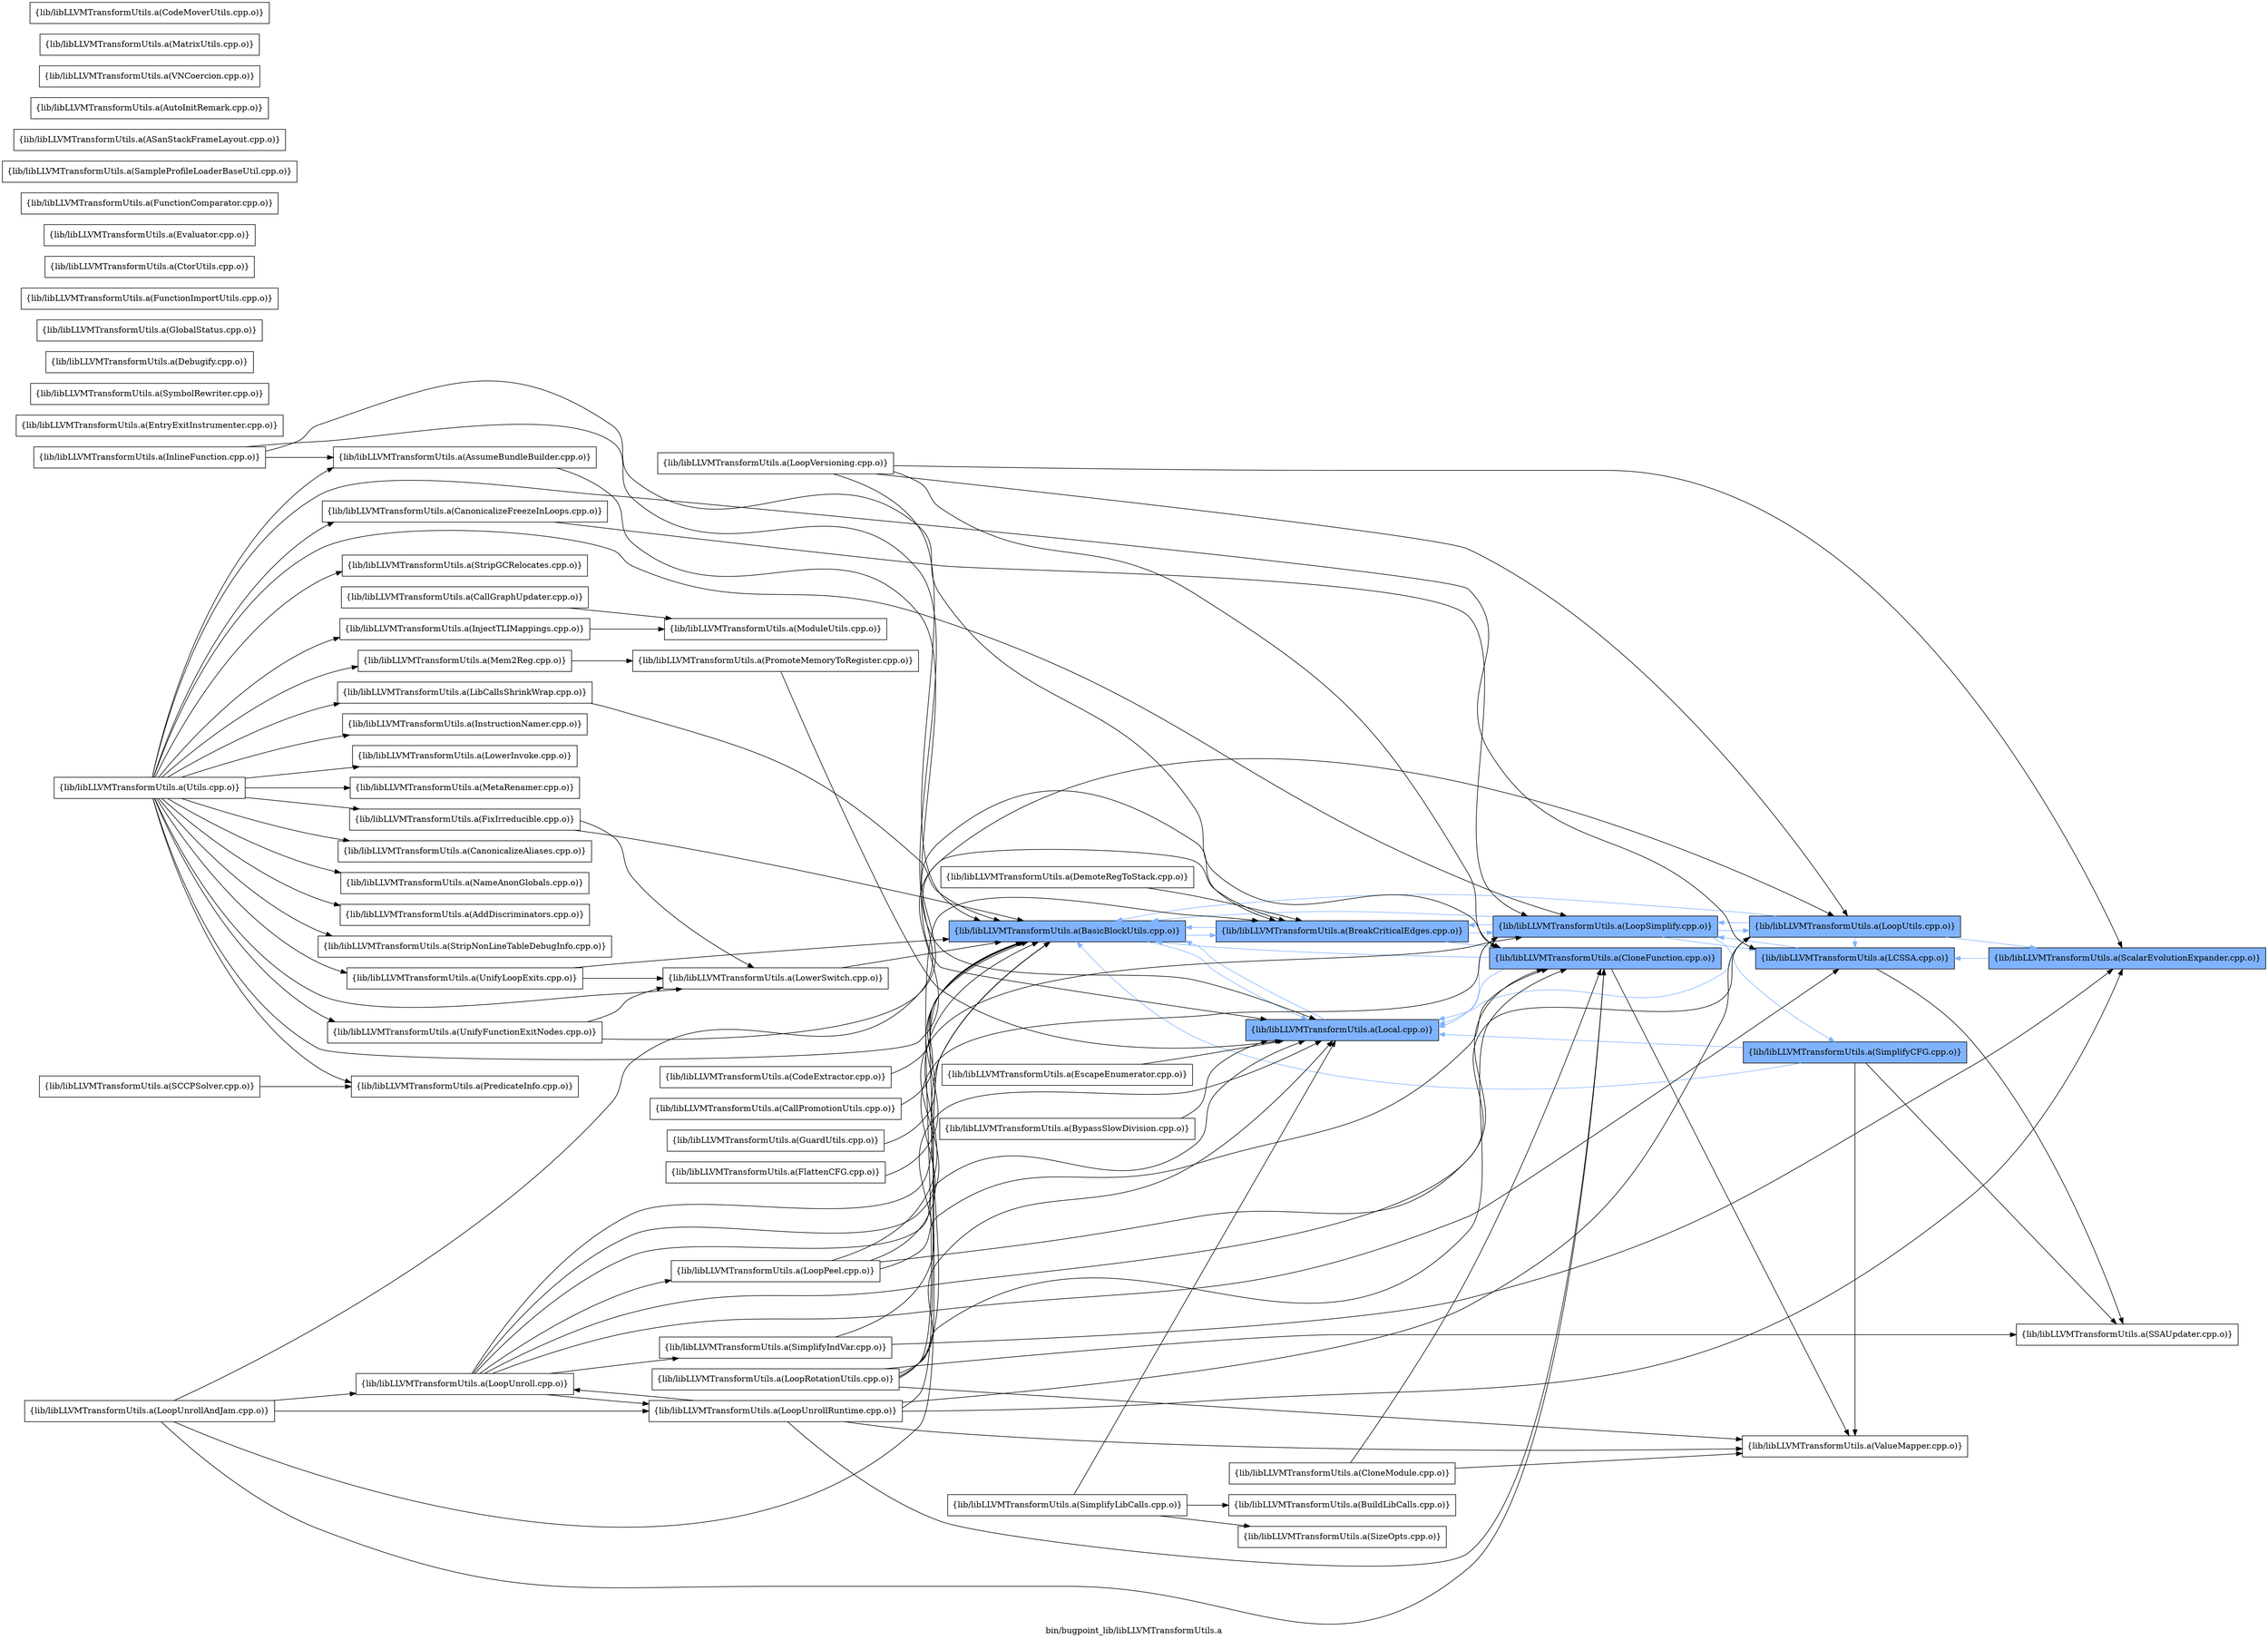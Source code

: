 digraph "bin/bugpoint_lib/libLLVMTransformUtils.a" {
	label="bin/bugpoint_lib/libLLVMTransformUtils.a";
	rankdir=LR;
	{ rank=same; Node0x561097928378;  }
	{ rank=same; Node0x561097927bf8; Node0x561097937c38;  }
	{ rank=same; Node0x56109792c3d8; Node0x561097921e88;  }
	{ rank=same; Node0x561097929778; Node0x561097934178; Node0x56109791ff48; Node0x561097921ac8;  }
	{ rank=same; Node0x561097928378;  }
	{ rank=same; Node0x561097927bf8; Node0x561097937c38;  }
	{ rank=same; Node0x56109792c3d8; Node0x561097921e88;  }
	{ rank=same; Node0x561097929778; Node0x561097934178; Node0x56109791ff48; Node0x561097921ac8;  }

	Node0x561097928378 [shape=record,shape=box,group=1,style=filled,fillcolor="0.600000 0.5 1",label="{lib/libLLVMTransformUtils.a(BasicBlockUtils.cpp.o)}"];
	Node0x561097928378 -> Node0x561097927bf8[color="0.600000 0.5 1"];
	Node0x561097928378 -> Node0x561097937c38[color="0.600000 0.5 1"];
	Node0x5610979176b8 [shape=record,shape=box,group=0,label="{lib/libLLVMTransformUtils.a(CloneModule.cpp.o)}"];
	Node0x5610979176b8 -> Node0x56109792c3d8;
	Node0x5610979176b8 -> Node0x561097929778;
	Node0x561097937c38 [shape=record,shape=box,group=1,style=filled,fillcolor="0.600000 0.5 1",label="{lib/libLLVMTransformUtils.a(Local.cpp.o)}"];
	Node0x561097937c38 -> Node0x561097928378[color="0.600000 0.5 1"];
	Node0x561097921ac8 [shape=record,shape=box,group=1,style=filled,fillcolor="0.600000 0.5 1",label="{lib/libLLVMTransformUtils.a(SimplifyCFG.cpp.o)}"];
	Node0x561097921ac8 -> Node0x561097928378[color="0.600000 0.5 1"];
	Node0x561097921ac8 -> Node0x561097937c38[color="0.600000 0.5 1"];
	Node0x561097921ac8 -> Node0x561097921578;
	Node0x561097921ac8 -> Node0x561097929778;
	Node0x561097929778 [shape=record,shape=box,group=0,label="{lib/libLLVMTransformUtils.a(ValueMapper.cpp.o)}"];
	Node0x561097927bf8 [shape=record,shape=box,group=1,style=filled,fillcolor="0.600000 0.5 1",label="{lib/libLLVMTransformUtils.a(BreakCriticalEdges.cpp.o)}"];
	Node0x561097927bf8 -> Node0x561097928378[color="0.600000 0.5 1"];
	Node0x561097927bf8 -> Node0x56109792c3d8[color="0.600000 0.5 1"];
	Node0x561097927bf8 -> Node0x561097921e88[color="0.600000 0.5 1"];
	Node0x56109791b8a8 [shape=record,shape=box,group=0,label="{lib/libLLVMTransformUtils.a(EntryExitInstrumenter.cpp.o)}"];
	Node0x56109791ced8 [shape=record,shape=box,group=0,label="{lib/libLLVMTransformUtils.a(FixIrreducible.cpp.o)}"];
	Node0x56109791ced8 -> Node0x561097928378;
	Node0x56109791ced8 -> Node0x56109791eb48;
	Node0x561097935de8 [shape=record,shape=box,group=0,label="{lib/libLLVMTransformUtils.a(InjectTLIMappings.cpp.o)}"];
	Node0x561097935de8 -> Node0x561097923fa8;
	Node0x561097933e08 [shape=record,shape=box,group=0,label="{lib/libLLVMTransformUtils.a(InstructionNamer.cpp.o)}"];
	Node0x561097934178 [shape=record,shape=box,group=1,style=filled,fillcolor="0.600000 0.5 1",label="{lib/libLLVMTransformUtils.a(LCSSA.cpp.o)}"];
	Node0x561097934178 -> Node0x561097921e88[color="0.600000 0.5 1"];
	Node0x561097934178 -> Node0x561097921578;
	Node0x5610979348f8 [shape=record,shape=box,group=0,label="{lib/libLLVMTransformUtils.a(LibCallsShrinkWrap.cpp.o)}"];
	Node0x5610979348f8 -> Node0x561097928378;
	Node0x561097921e88 [shape=record,shape=box,group=1,style=filled,fillcolor="0.600000 0.5 1",label="{lib/libLLVMTransformUtils.a(LoopSimplify.cpp.o)}"];
	Node0x561097921e88 -> Node0x561097928378[color="0.600000 0.5 1"];
	Node0x561097921e88 -> Node0x561097927bf8[color="0.600000 0.5 1"];
	Node0x561097921e88 -> Node0x561097934178[color="0.600000 0.5 1"];
	Node0x561097921e88 -> Node0x561097937c38[color="0.600000 0.5 1"];
	Node0x561097921e88 -> Node0x56109791ff48[color="0.600000 0.5 1"];
	Node0x561097921e88 -> Node0x561097921ac8[color="0.600000 0.5 1"];
	Node0x56109791fae8 [shape=record,shape=box,group=0,label="{lib/libLLVMTransformUtils.a(LowerInvoke.cpp.o)}"];
	Node0x56109791eb48 [shape=record,shape=box,group=0,label="{lib/libLLVMTransformUtils.a(LowerSwitch.cpp.o)}"];
	Node0x56109791eb48 -> Node0x561097928378;
	Node0x56109791e698 [shape=record,shape=box,group=0,label="{lib/libLLVMTransformUtils.a(Mem2Reg.cpp.o)}"];
	Node0x56109791e698 -> Node0x5610979208a8;
	Node0x5610979237d8 [shape=record,shape=box,group=0,label="{lib/libLLVMTransformUtils.a(MetaRenamer.cpp.o)}"];
	Node0x56109792cc98 [shape=record,shape=box,group=0,label="{lib/libLLVMTransformUtils.a(SymbolRewriter.cpp.o)}"];
	Node0x56109792c298 [shape=record,shape=box,group=0,label="{lib/libLLVMTransformUtils.a(UnifyFunctionExitNodes.cpp.o)}"];
	Node0x56109792c298 -> Node0x561097927bf8;
	Node0x56109792c298 -> Node0x56109791eb48;
	Node0x56109792bac8 [shape=record,shape=box,group=0,label="{lib/libLLVMTransformUtils.a(UnifyLoopExits.cpp.o)}"];
	Node0x56109792bac8 -> Node0x561097928378;
	Node0x56109792bac8 -> Node0x56109791eb48;
	Node0x56109792b2a8 [shape=record,shape=box,group=0,label="{lib/libLLVMTransformUtils.a(Utils.cpp.o)}"];
	Node0x56109792b2a8 -> Node0x561097930e88;
	Node0x56109792b2a8 -> Node0x561097927bf8;
	Node0x56109792b2a8 -> Node0x56109792aad8;
	Node0x56109792b2a8 -> Node0x56109792a358;
	Node0x56109792b2a8 -> Node0x56109791ced8;
	Node0x56109792b2a8 -> Node0x561097935de8;
	Node0x56109792b2a8 -> Node0x561097933e08;
	Node0x56109792b2a8 -> Node0x561097934178;
	Node0x56109792b2a8 -> Node0x5610979348f8;
	Node0x56109792b2a8 -> Node0x561097921e88;
	Node0x56109792b2a8 -> Node0x56109791fae8;
	Node0x56109792b2a8 -> Node0x56109791eb48;
	Node0x56109792b2a8 -> Node0x56109791e698;
	Node0x56109792b2a8 -> Node0x5610979237d8;
	Node0x56109792b2a8 -> Node0x561097923c88;
	Node0x56109792b2a8 -> Node0x5610979249a8;
	Node0x56109792b2a8 -> Node0x56109792c298;
	Node0x56109792b2a8 -> Node0x56109792bac8;
	Node0x56109792b2a8 -> Node0x56109792ac18;
	Node0x56109792b2a8 -> Node0x56109792a808;
	Node0x56109792b2a8 -> Node0x56109792a128;
	Node0x561097929868 [shape=record,shape=box,group=0,label="{lib/libLLVMTransformUtils.a(BypassSlowDivision.cpp.o)}"];
	Node0x561097929868 -> Node0x561097937c38;
	Node0x56109792dbe8 [shape=record,shape=box,group=0,label="{lib/libLLVMTransformUtils.a(SimplifyLibCalls.cpp.o)}"];
	Node0x56109792dbe8 -> Node0x561097927888;
	Node0x56109792dbe8 -> Node0x561097937c38;
	Node0x56109792dbe8 -> Node0x56109792d0f8;
	Node0x56109792d0f8 [shape=record,shape=box,group=0,label="{lib/libLLVMTransformUtils.a(SizeOpts.cpp.o)}"];
	Node0x56109791fdb8 [shape=record,shape=box,group=1,style=filled,fillcolor="0.600000 0.5 1",label="{lib/libLLVMTransformUtils.a(ScalarEvolutionExpander.cpp.o)}"];
	Node0x56109791fdb8 -> Node0x561097934178[color="0.600000 0.5 1"];
	Node0x561097935758 [shape=record,shape=box,group=0,label="{lib/libLLVMTransformUtils.a(InlineFunction.cpp.o)}"];
	Node0x561097935758 -> Node0x561097930e88;
	Node0x561097935758 -> Node0x56109792c3d8;
	Node0x561097935758 -> Node0x561097937c38;
	Node0x56109792a358 [shape=record,shape=box,group=0,label="{lib/libLLVMTransformUtils.a(CanonicalizeFreezeInLoops.cpp.o)}"];
	Node0x56109792a358 -> Node0x561097921e88;
	Node0x5610979158b8 [shape=record,shape=box,group=0,label="{lib/libLLVMTransformUtils.a(Debugify.cpp.o)}"];
	Node0x561097914cd8 [shape=record,shape=box,group=0,label="{lib/libLLVMTransformUtils.a(DemoteRegToStack.cpp.o)}"];
	Node0x561097914cd8 -> Node0x561097927bf8;
	Node0x56109791bfd8 [shape=record,shape=box,group=0,label="{lib/libLLVMTransformUtils.a(EscapeEnumerator.cpp.o)}"];
	Node0x56109791bfd8 -> Node0x561097937c38;
	Node0x561097923fa8 [shape=record,shape=box,group=0,label="{lib/libLLVMTransformUtils.a(ModuleUtils.cpp.o)}"];
	Node0x56109791ff48 [shape=record,shape=box,group=1,style=filled,fillcolor="0.600000 0.5 1",label="{lib/libLLVMTransformUtils.a(LoopUtils.cpp.o)}"];
	Node0x56109791ff48 -> Node0x561097928378[color="0.600000 0.5 1"];
	Node0x56109791ff48 -> Node0x561097934178[color="0.600000 0.5 1"];
	Node0x56109791ff48 -> Node0x561097937c38[color="0.600000 0.5 1"];
	Node0x56109791ff48 -> Node0x561097921e88[color="0.600000 0.5 1"];
	Node0x56109791ff48 -> Node0x56109791fdb8[color="0.600000 0.5 1"];
	Node0x56109792c3d8 [shape=record,shape=box,group=1,style=filled,fillcolor="0.600000 0.5 1",label="{lib/libLLVMTransformUtils.a(CloneFunction.cpp.o)}"];
	Node0x56109792c3d8 -> Node0x561097928378[color="0.600000 0.5 1"];
	Node0x56109792c3d8 -> Node0x561097937c38[color="0.600000 0.5 1"];
	Node0x56109792c3d8 -> Node0x561097929778;
	Node0x561097921578 [shape=record,shape=box,group=0,label="{lib/libLLVMTransformUtils.a(SSAUpdater.cpp.o)}"];
	Node0x561097928a58 [shape=record,shape=box,group=0,label="{lib/libLLVMTransformUtils.a(CallGraphUpdater.cpp.o)}"];
	Node0x561097928a58 -> Node0x561097923fa8;
	Node0x5610979320a8 [shape=record,shape=box,group=0,label="{lib/libLLVMTransformUtils.a(GlobalStatus.cpp.o)}"];
	Node0x561097931928 [shape=record,shape=box,group=0,label="{lib/libLLVMTransformUtils.a(FunctionImportUtils.cpp.o)}"];
	Node0x561097913dd8 [shape=record,shape=box,group=0,label="{lib/libLLVMTransformUtils.a(CtorUtils.cpp.o)}"];
	Node0x56109791b178 [shape=record,shape=box,group=0,label="{lib/libLLVMTransformUtils.a(Evaluator.cpp.o)}"];
	Node0x561097914148 [shape=record,shape=box,group=0,label="{lib/libLLVMTransformUtils.a(CodeExtractor.cpp.o)}"];
	Node0x561097914148 -> Node0x561097928378;
	Node0x561097927888 [shape=record,shape=box,group=0,label="{lib/libLLVMTransformUtils.a(BuildLibCalls.cpp.o)}"];
	Node0x5610979291d8 [shape=record,shape=box,group=0,label="{lib/libLLVMTransformUtils.a(CallPromotionUtils.cpp.o)}"];
	Node0x5610979291d8 -> Node0x561097928378;
	Node0x561097933a48 [shape=record,shape=box,group=0,label="{lib/libLLVMTransformUtils.a(FunctionComparator.cpp.o)}"];
	Node0x561097930e88 [shape=record,shape=box,group=0,label="{lib/libLLVMTransformUtils.a(AssumeBundleBuilder.cpp.o)}"];
	Node0x561097930e88 -> Node0x561097937c38;
	Node0x56109792aad8 [shape=record,shape=box,group=0,label="{lib/libLLVMTransformUtils.a(CanonicalizeAliases.cpp.o)}"];
	Node0x561097923c88 [shape=record,shape=box,group=0,label="{lib/libLLVMTransformUtils.a(NameAnonGlobals.cpp.o)}"];
	Node0x5610979222e8 [shape=record,shape=box,group=0,label="{lib/libLLVMTransformUtils.a(SampleProfileLoaderBaseUtil.cpp.o)}"];
	Node0x5610979249a8 [shape=record,shape=box,group=0,label="{lib/libLLVMTransformUtils.a(PredicateInfo.cpp.o)}"];
	Node0x56109791d518 [shape=record,shape=box,group=0,label="{lib/libLLVMTransformUtils.a(ASanStackFrameLayout.cpp.o)}"];
	Node0x5610979208a8 [shape=record,shape=box,group=0,label="{lib/libLLVMTransformUtils.a(PromoteMemoryToRegister.cpp.o)}"];
	Node0x5610979208a8 -> Node0x561097937c38;
	Node0x561097930208 [shape=record,shape=box,group=0,label="{lib/libLLVMTransformUtils.a(AutoInitRemark.cpp.o)}"];
	Node0x5610979325a8 [shape=record,shape=box,group=0,label="{lib/libLLVMTransformUtils.a(GuardUtils.cpp.o)}"];
	Node0x5610979325a8 -> Node0x561097928378;
	Node0x561097929318 [shape=record,shape=box,group=0,label="{lib/libLLVMTransformUtils.a(VNCoercion.cpp.o)}"];
	Node0x56109791d7e8 [shape=record,shape=box,group=0,label="{lib/libLLVMTransformUtils.a(SimplifyIndVar.cpp.o)}"];
	Node0x56109791d7e8 -> Node0x561097937c38;
	Node0x56109791d7e8 -> Node0x56109791fdb8;
	Node0x5610979202b8 [shape=record,shape=box,group=0,label="{lib/libLLVMTransformUtils.a(LoopVersioning.cpp.o)}"];
	Node0x5610979202b8 -> Node0x561097928378;
	Node0x5610979202b8 -> Node0x56109792c3d8;
	Node0x5610979202b8 -> Node0x56109791ff48;
	Node0x5610979202b8 -> Node0x56109791fdb8;
	Node0x561097922798 [shape=record,shape=box,group=0,label="{lib/libLLVMTransformUtils.a(LoopRotationUtils.cpp.o)}"];
	Node0x561097922798 -> Node0x561097928378;
	Node0x561097922798 -> Node0x561097927bf8;
	Node0x561097922798 -> Node0x56109792c3d8;
	Node0x561097922798 -> Node0x561097937c38;
	Node0x561097922798 -> Node0x561097921578;
	Node0x561097922798 -> Node0x561097929778;
	Node0x561097937e68 [shape=record,shape=box,group=0,label="{lib/libLLVMTransformUtils.a(LoopPeel.cpp.o)}"];
	Node0x561097937e68 -> Node0x561097928378;
	Node0x561097937e68 -> Node0x56109792c3d8;
	Node0x561097937e68 -> Node0x561097921e88;
	Node0x561097937e68 -> Node0x56109791ff48;
	Node0x5610979220b8 [shape=record,shape=box,group=0,label="{lib/libLLVMTransformUtils.a(LoopUnroll.cpp.o)}"];
	Node0x5610979220b8 -> Node0x561097928378;
	Node0x5610979220b8 -> Node0x56109792c3d8;
	Node0x5610979220b8 -> Node0x561097934178;
	Node0x5610979220b8 -> Node0x561097937c38;
	Node0x5610979220b8 -> Node0x561097937e68;
	Node0x5610979220b8 -> Node0x561097921e88;
	Node0x5610979220b8 -> Node0x5610979206c8;
	Node0x5610979220b8 -> Node0x56109791d7e8;
	Node0x561097921938 [shape=record,shape=box,group=0,label="{lib/libLLVMTransformUtils.a(LoopUnrollAndJam.cpp.o)}"];
	Node0x561097921938 -> Node0x561097928378;
	Node0x561097921938 -> Node0x56109792c3d8;
	Node0x561097921938 -> Node0x5610979220b8;
	Node0x561097921938 -> Node0x5610979206c8;
	Node0x561097921938 -> Node0x56109791ff48;
	Node0x56109791ee18 [shape=record,shape=box,group=0,label="{lib/libLLVMTransformUtils.a(MatrixUtils.cpp.o)}"];
	Node0x561097920c18 [shape=record,shape=box,group=0,label="{lib/libLLVMTransformUtils.a(SCCPSolver.cpp.o)}"];
	Node0x561097920c18 -> Node0x5610979249a8;
	Node0x56109791d1f8 [shape=record,shape=box,group=0,label="{lib/libLLVMTransformUtils.a(FlattenCFG.cpp.o)}"];
	Node0x56109791d1f8 -> Node0x561097928378;
	Node0x561097913798 [shape=record,shape=box,group=0,label="{lib/libLLVMTransformUtils.a(CodeMoverUtils.cpp.o)}"];
	Node0x5610979206c8 [shape=record,shape=box,group=0,label="{lib/libLLVMTransformUtils.a(LoopUnrollRuntime.cpp.o)}"];
	Node0x5610979206c8 -> Node0x561097928378;
	Node0x5610979206c8 -> Node0x56109792c3d8;
	Node0x5610979206c8 -> Node0x5610979220b8;
	Node0x5610979206c8 -> Node0x56109791ff48;
	Node0x5610979206c8 -> Node0x56109791fdb8;
	Node0x5610979206c8 -> Node0x561097929778;
	Node0x56109792ac18 [shape=record,shape=box,group=0,label="{lib/libLLVMTransformUtils.a(AddDiscriminators.cpp.o)}"];
	Node0x56109792a808 [shape=record,shape=box,group=0,label="{lib/libLLVMTransformUtils.a(StripNonLineTableDebugInfo.cpp.o)}"];
	Node0x56109792a128 [shape=record,shape=box,group=0,label="{lib/libLLVMTransformUtils.a(StripGCRelocates.cpp.o)}"];
}
